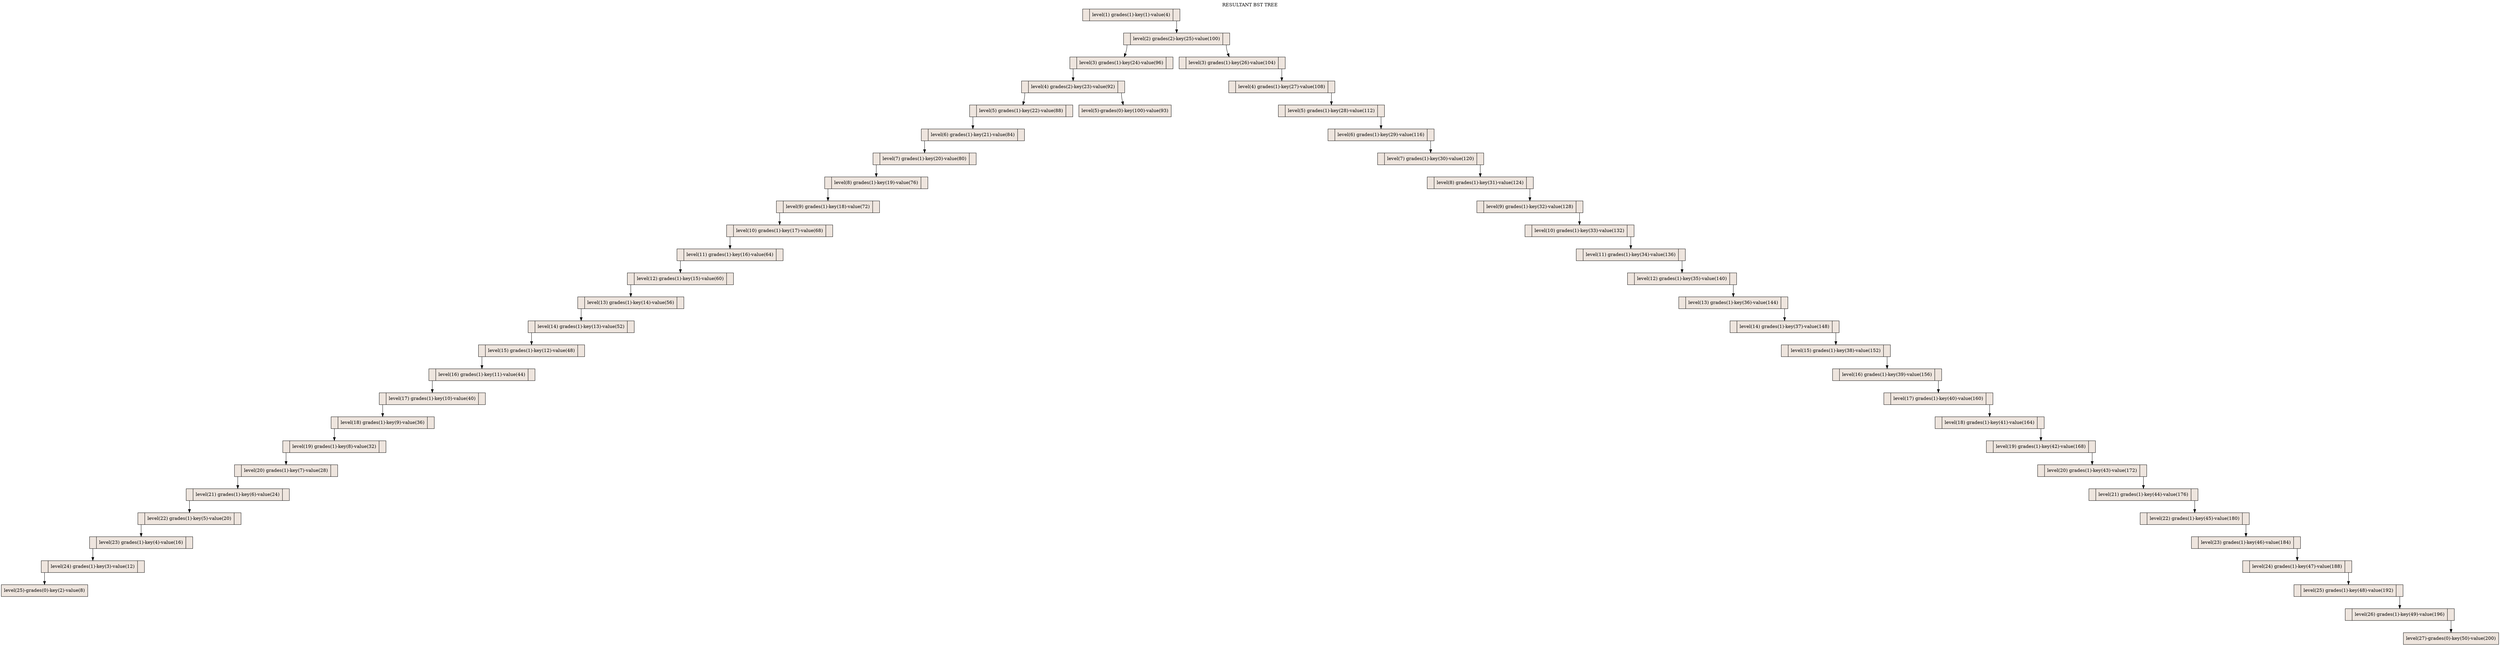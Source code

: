 digraph grafica{
labelloc="t";label ="RESULTANT BST TREE
"rankdir=TB;
node [shape = record, style=filled, fillcolor=seashell2];
nodo1 [ label ="<C0>|level(1) grades(1)-key(1)-value(4)|<C1>"];
nodo25 [ label ="<C0>|level(2) grades(2)-key(25)-value(100)|<C1>"];
nodo24 [ label ="<C0>|level(3) grades(1)-key(24)-value(96)|<C1>"];
nodo23 [ label ="<C0>|level(4) grades(2)-key(23)-value(92)|<C1>"];
nodo22 [ label ="<C0>|level(5) grades(1)-key(22)-value(88)|<C1>"];
nodo21 [ label ="<C0>|level(6) grades(1)-key(21)-value(84)|<C1>"];
nodo20 [ label ="<C0>|level(7) grades(1)-key(20)-value(80)|<C1>"];
nodo19 [ label ="<C0>|level(8) grades(1)-key(19)-value(76)|<C1>"];
nodo18 [ label ="<C0>|level(9) grades(1)-key(18)-value(72)|<C1>"];
nodo17 [ label ="<C0>|level(10) grades(1)-key(17)-value(68)|<C1>"];
nodo16 [ label ="<C0>|level(11) grades(1)-key(16)-value(64)|<C1>"];
nodo15 [ label ="<C0>|level(12) grades(1)-key(15)-value(60)|<C1>"];
nodo14 [ label ="<C0>|level(13) grades(1)-key(14)-value(56)|<C1>"];
nodo13 [ label ="<C0>|level(14) grades(1)-key(13)-value(52)|<C1>"];
nodo12 [ label ="<C0>|level(15) grades(1)-key(12)-value(48)|<C1>"];
nodo11 [ label ="<C0>|level(16) grades(1)-key(11)-value(44)|<C1>"];
nodo10 [ label ="<C0>|level(17) grades(1)-key(10)-value(40)|<C1>"];
nodo9 [ label ="<C0>|level(18) grades(1)-key(9)-value(36)|<C1>"];
nodo8 [ label ="<C0>|level(19) grades(1)-key(8)-value(32)|<C1>"];
nodo7 [ label ="<C0>|level(20) grades(1)-key(7)-value(28)|<C1>"];
nodo6 [ label ="<C0>|level(21) grades(1)-key(6)-value(24)|<C1>"];
nodo5 [ label ="<C0>|level(22) grades(1)-key(5)-value(20)|<C1>"];
nodo4 [ label ="<C0>|level(23) grades(1)-key(4)-value(16)|<C1>"];
nodo3 [ label ="<C0>|level(24) grades(1)-key(3)-value(12)|<C1>"];
nodo2 [ label ="level(25)-grades(0)-key(2)-value(8)"];
nodo3:C0->nodo2
nodo4:C0->nodo3
nodo5:C0->nodo4
nodo6:C0->nodo5
nodo7:C0->nodo6
nodo8:C0->nodo7
nodo9:C0->nodo8
nodo10:C0->nodo9
nodo11:C0->nodo10
nodo12:C0->nodo11
nodo13:C0->nodo12
nodo14:C0->nodo13
nodo15:C0->nodo14
nodo16:C0->nodo15
nodo17:C0->nodo16
nodo18:C0->nodo17
nodo19:C0->nodo18
nodo20:C0->nodo19
nodo21:C0->nodo20
nodo22:C0->nodo21
nodo23:C0->nodo22
nodo100 [ label ="level(5)-grades(0)-key(100)-value(93)"];
nodo23:C1->nodo100
nodo24:C0->nodo23
nodo25:C0->nodo24
nodo26 [ label ="<C0>|level(3) grades(1)-key(26)-value(104)|<C1>"];
nodo27 [ label ="<C0>|level(4) grades(1)-key(27)-value(108)|<C1>"];
nodo28 [ label ="<C0>|level(5) grades(1)-key(28)-value(112)|<C1>"];
nodo29 [ label ="<C0>|level(6) grades(1)-key(29)-value(116)|<C1>"];
nodo30 [ label ="<C0>|level(7) grades(1)-key(30)-value(120)|<C1>"];
nodo31 [ label ="<C0>|level(8) grades(1)-key(31)-value(124)|<C1>"];
nodo32 [ label ="<C0>|level(9) grades(1)-key(32)-value(128)|<C1>"];
nodo33 [ label ="<C0>|level(10) grades(1)-key(33)-value(132)|<C1>"];
nodo34 [ label ="<C0>|level(11) grades(1)-key(34)-value(136)|<C1>"];
nodo35 [ label ="<C0>|level(12) grades(1)-key(35)-value(140)|<C1>"];
nodo36 [ label ="<C0>|level(13) grades(1)-key(36)-value(144)|<C1>"];
nodo37 [ label ="<C0>|level(14) grades(1)-key(37)-value(148)|<C1>"];
nodo38 [ label ="<C0>|level(15) grades(1)-key(38)-value(152)|<C1>"];
nodo39 [ label ="<C0>|level(16) grades(1)-key(39)-value(156)|<C1>"];
nodo40 [ label ="<C0>|level(17) grades(1)-key(40)-value(160)|<C1>"];
nodo41 [ label ="<C0>|level(18) grades(1)-key(41)-value(164)|<C1>"];
nodo42 [ label ="<C0>|level(19) grades(1)-key(42)-value(168)|<C1>"];
nodo43 [ label ="<C0>|level(20) grades(1)-key(43)-value(172)|<C1>"];
nodo44 [ label ="<C0>|level(21) grades(1)-key(44)-value(176)|<C1>"];
nodo45 [ label ="<C0>|level(22) grades(1)-key(45)-value(180)|<C1>"];
nodo46 [ label ="<C0>|level(23) grades(1)-key(46)-value(184)|<C1>"];
nodo47 [ label ="<C0>|level(24) grades(1)-key(47)-value(188)|<C1>"];
nodo48 [ label ="<C0>|level(25) grades(1)-key(48)-value(192)|<C1>"];
nodo49 [ label ="<C0>|level(26) grades(1)-key(49)-value(196)|<C1>"];
nodo50 [ label ="level(27)-grades(0)-key(50)-value(200)"];
nodo49:C1->nodo50
nodo48:C1->nodo49
nodo47:C1->nodo48
nodo46:C1->nodo47
nodo45:C1->nodo46
nodo44:C1->nodo45
nodo43:C1->nodo44
nodo42:C1->nodo43
nodo41:C1->nodo42
nodo40:C1->nodo41
nodo39:C1->nodo40
nodo38:C1->nodo39
nodo37:C1->nodo38
nodo36:C1->nodo37
nodo35:C1->nodo36
nodo34:C1->nodo35
nodo33:C1->nodo34
nodo32:C1->nodo33
nodo31:C1->nodo32
nodo30:C1->nodo31
nodo29:C1->nodo30
nodo28:C1->nodo29
nodo27:C1->nodo28
nodo26:C1->nodo27
nodo25:C1->nodo26
nodo1:C1->nodo25
}

